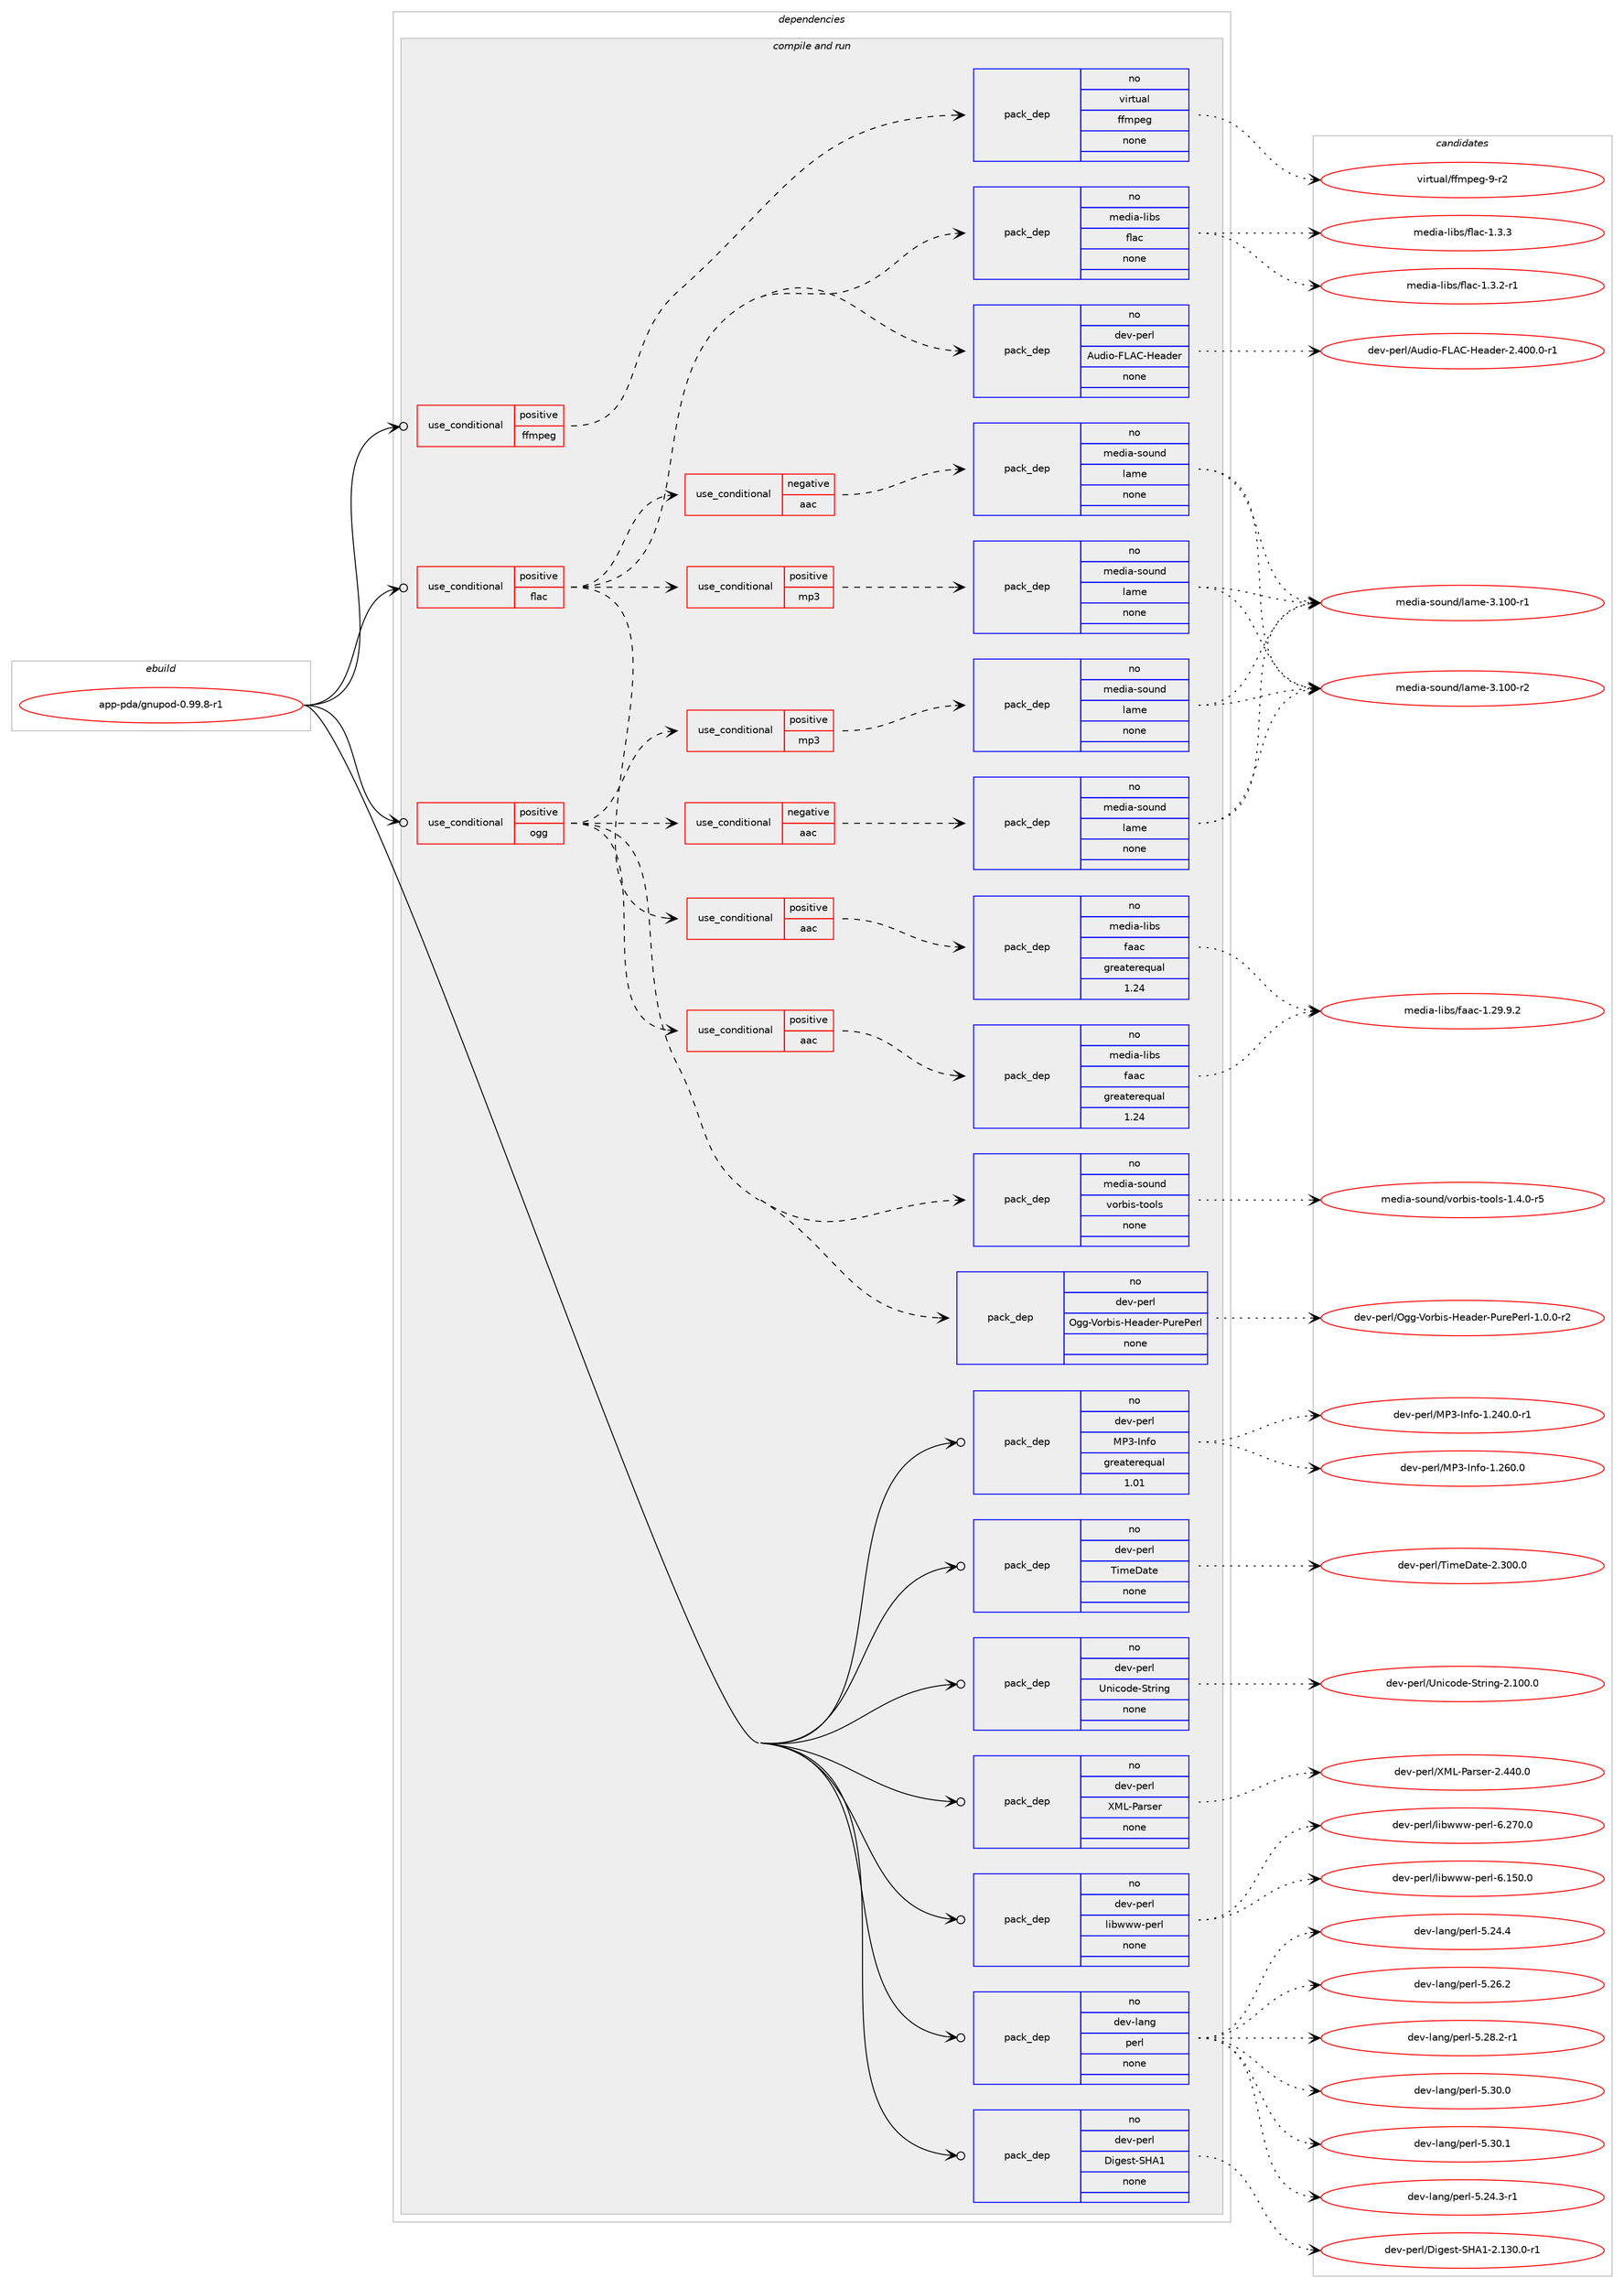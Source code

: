 digraph prolog {

# *************
# Graph options
# *************

newrank=true;
concentrate=true;
compound=true;
graph [rankdir=LR,fontname=Helvetica,fontsize=10,ranksep=1.5];#, ranksep=2.5, nodesep=0.2];
edge  [arrowhead=vee];
node  [fontname=Helvetica,fontsize=10];

# **********
# The ebuild
# **********

subgraph cluster_leftcol {
color=gray;
rank=same;
label=<<i>ebuild</i>>;
id [label="app-pda/gnupod-0.99.8-r1", color=red, width=4, href="../app-pda/gnupod-0.99.8-r1.svg"];
}

# ****************
# The dependencies
# ****************

subgraph cluster_midcol {
color=gray;
label=<<i>dependencies</i>>;
subgraph cluster_compile {
fillcolor="#eeeeee";
style=filled;
label=<<i>compile</i>>;
}
subgraph cluster_compileandrun {
fillcolor="#eeeeee";
style=filled;
label=<<i>compile and run</i>>;
subgraph cond120303 {
dependency504653 [label=<<TABLE BORDER="0" CELLBORDER="1" CELLSPACING="0" CELLPADDING="4"><TR><TD ROWSPAN="3" CELLPADDING="10">use_conditional</TD></TR><TR><TD>positive</TD></TR><TR><TD>ffmpeg</TD></TR></TABLE>>, shape=none, color=red];
subgraph pack375228 {
dependency504654 [label=<<TABLE BORDER="0" CELLBORDER="1" CELLSPACING="0" CELLPADDING="4" WIDTH="220"><TR><TD ROWSPAN="6" CELLPADDING="30">pack_dep</TD></TR><TR><TD WIDTH="110">no</TD></TR><TR><TD>virtual</TD></TR><TR><TD>ffmpeg</TD></TR><TR><TD>none</TD></TR><TR><TD></TD></TR></TABLE>>, shape=none, color=blue];
}
dependency504653:e -> dependency504654:w [weight=20,style="dashed",arrowhead="vee"];
}
id:e -> dependency504653:w [weight=20,style="solid",arrowhead="odotvee"];
subgraph cond120304 {
dependency504655 [label=<<TABLE BORDER="0" CELLBORDER="1" CELLSPACING="0" CELLPADDING="4"><TR><TD ROWSPAN="3" CELLPADDING="10">use_conditional</TD></TR><TR><TD>positive</TD></TR><TR><TD>flac</TD></TR></TABLE>>, shape=none, color=red];
subgraph pack375229 {
dependency504656 [label=<<TABLE BORDER="0" CELLBORDER="1" CELLSPACING="0" CELLPADDING="4" WIDTH="220"><TR><TD ROWSPAN="6" CELLPADDING="30">pack_dep</TD></TR><TR><TD WIDTH="110">no</TD></TR><TR><TD>dev-perl</TD></TR><TR><TD>Audio-FLAC-Header</TD></TR><TR><TD>none</TD></TR><TR><TD></TD></TR></TABLE>>, shape=none, color=blue];
}
dependency504655:e -> dependency504656:w [weight=20,style="dashed",arrowhead="vee"];
subgraph pack375230 {
dependency504657 [label=<<TABLE BORDER="0" CELLBORDER="1" CELLSPACING="0" CELLPADDING="4" WIDTH="220"><TR><TD ROWSPAN="6" CELLPADDING="30">pack_dep</TD></TR><TR><TD WIDTH="110">no</TD></TR><TR><TD>media-libs</TD></TR><TR><TD>flac</TD></TR><TR><TD>none</TD></TR><TR><TD></TD></TR></TABLE>>, shape=none, color=blue];
}
dependency504655:e -> dependency504657:w [weight=20,style="dashed",arrowhead="vee"];
subgraph cond120305 {
dependency504658 [label=<<TABLE BORDER="0" CELLBORDER="1" CELLSPACING="0" CELLPADDING="4"><TR><TD ROWSPAN="3" CELLPADDING="10">use_conditional</TD></TR><TR><TD>positive</TD></TR><TR><TD>aac</TD></TR></TABLE>>, shape=none, color=red];
subgraph pack375231 {
dependency504659 [label=<<TABLE BORDER="0" CELLBORDER="1" CELLSPACING="0" CELLPADDING="4" WIDTH="220"><TR><TD ROWSPAN="6" CELLPADDING="30">pack_dep</TD></TR><TR><TD WIDTH="110">no</TD></TR><TR><TD>media-libs</TD></TR><TR><TD>faac</TD></TR><TR><TD>greaterequal</TD></TR><TR><TD>1.24</TD></TR></TABLE>>, shape=none, color=blue];
}
dependency504658:e -> dependency504659:w [weight=20,style="dashed",arrowhead="vee"];
}
dependency504655:e -> dependency504658:w [weight=20,style="dashed",arrowhead="vee"];
subgraph cond120306 {
dependency504660 [label=<<TABLE BORDER="0" CELLBORDER="1" CELLSPACING="0" CELLPADDING="4"><TR><TD ROWSPAN="3" CELLPADDING="10">use_conditional</TD></TR><TR><TD>positive</TD></TR><TR><TD>mp3</TD></TR></TABLE>>, shape=none, color=red];
subgraph pack375232 {
dependency504661 [label=<<TABLE BORDER="0" CELLBORDER="1" CELLSPACING="0" CELLPADDING="4" WIDTH="220"><TR><TD ROWSPAN="6" CELLPADDING="30">pack_dep</TD></TR><TR><TD WIDTH="110">no</TD></TR><TR><TD>media-sound</TD></TR><TR><TD>lame</TD></TR><TR><TD>none</TD></TR><TR><TD></TD></TR></TABLE>>, shape=none, color=blue];
}
dependency504660:e -> dependency504661:w [weight=20,style="dashed",arrowhead="vee"];
}
dependency504655:e -> dependency504660:w [weight=20,style="dashed",arrowhead="vee"];
subgraph cond120307 {
dependency504662 [label=<<TABLE BORDER="0" CELLBORDER="1" CELLSPACING="0" CELLPADDING="4"><TR><TD ROWSPAN="3" CELLPADDING="10">use_conditional</TD></TR><TR><TD>negative</TD></TR><TR><TD>aac</TD></TR></TABLE>>, shape=none, color=red];
subgraph pack375233 {
dependency504663 [label=<<TABLE BORDER="0" CELLBORDER="1" CELLSPACING="0" CELLPADDING="4" WIDTH="220"><TR><TD ROWSPAN="6" CELLPADDING="30">pack_dep</TD></TR><TR><TD WIDTH="110">no</TD></TR><TR><TD>media-sound</TD></TR><TR><TD>lame</TD></TR><TR><TD>none</TD></TR><TR><TD></TD></TR></TABLE>>, shape=none, color=blue];
}
dependency504662:e -> dependency504663:w [weight=20,style="dashed",arrowhead="vee"];
}
dependency504655:e -> dependency504662:w [weight=20,style="dashed",arrowhead="vee"];
}
id:e -> dependency504655:w [weight=20,style="solid",arrowhead="odotvee"];
subgraph cond120308 {
dependency504664 [label=<<TABLE BORDER="0" CELLBORDER="1" CELLSPACING="0" CELLPADDING="4"><TR><TD ROWSPAN="3" CELLPADDING="10">use_conditional</TD></TR><TR><TD>positive</TD></TR><TR><TD>ogg</TD></TR></TABLE>>, shape=none, color=red];
subgraph pack375234 {
dependency504665 [label=<<TABLE BORDER="0" CELLBORDER="1" CELLSPACING="0" CELLPADDING="4" WIDTH="220"><TR><TD ROWSPAN="6" CELLPADDING="30">pack_dep</TD></TR><TR><TD WIDTH="110">no</TD></TR><TR><TD>dev-perl</TD></TR><TR><TD>Ogg-Vorbis-Header-PurePerl</TD></TR><TR><TD>none</TD></TR><TR><TD></TD></TR></TABLE>>, shape=none, color=blue];
}
dependency504664:e -> dependency504665:w [weight=20,style="dashed",arrowhead="vee"];
subgraph pack375235 {
dependency504666 [label=<<TABLE BORDER="0" CELLBORDER="1" CELLSPACING="0" CELLPADDING="4" WIDTH="220"><TR><TD ROWSPAN="6" CELLPADDING="30">pack_dep</TD></TR><TR><TD WIDTH="110">no</TD></TR><TR><TD>media-sound</TD></TR><TR><TD>vorbis-tools</TD></TR><TR><TD>none</TD></TR><TR><TD></TD></TR></TABLE>>, shape=none, color=blue];
}
dependency504664:e -> dependency504666:w [weight=20,style="dashed",arrowhead="vee"];
subgraph cond120309 {
dependency504667 [label=<<TABLE BORDER="0" CELLBORDER="1" CELLSPACING="0" CELLPADDING="4"><TR><TD ROWSPAN="3" CELLPADDING="10">use_conditional</TD></TR><TR><TD>positive</TD></TR><TR><TD>aac</TD></TR></TABLE>>, shape=none, color=red];
subgraph pack375236 {
dependency504668 [label=<<TABLE BORDER="0" CELLBORDER="1" CELLSPACING="0" CELLPADDING="4" WIDTH="220"><TR><TD ROWSPAN="6" CELLPADDING="30">pack_dep</TD></TR><TR><TD WIDTH="110">no</TD></TR><TR><TD>media-libs</TD></TR><TR><TD>faac</TD></TR><TR><TD>greaterequal</TD></TR><TR><TD>1.24</TD></TR></TABLE>>, shape=none, color=blue];
}
dependency504667:e -> dependency504668:w [weight=20,style="dashed",arrowhead="vee"];
}
dependency504664:e -> dependency504667:w [weight=20,style="dashed",arrowhead="vee"];
subgraph cond120310 {
dependency504669 [label=<<TABLE BORDER="0" CELLBORDER="1" CELLSPACING="0" CELLPADDING="4"><TR><TD ROWSPAN="3" CELLPADDING="10">use_conditional</TD></TR><TR><TD>positive</TD></TR><TR><TD>mp3</TD></TR></TABLE>>, shape=none, color=red];
subgraph pack375237 {
dependency504670 [label=<<TABLE BORDER="0" CELLBORDER="1" CELLSPACING="0" CELLPADDING="4" WIDTH="220"><TR><TD ROWSPAN="6" CELLPADDING="30">pack_dep</TD></TR><TR><TD WIDTH="110">no</TD></TR><TR><TD>media-sound</TD></TR><TR><TD>lame</TD></TR><TR><TD>none</TD></TR><TR><TD></TD></TR></TABLE>>, shape=none, color=blue];
}
dependency504669:e -> dependency504670:w [weight=20,style="dashed",arrowhead="vee"];
}
dependency504664:e -> dependency504669:w [weight=20,style="dashed",arrowhead="vee"];
subgraph cond120311 {
dependency504671 [label=<<TABLE BORDER="0" CELLBORDER="1" CELLSPACING="0" CELLPADDING="4"><TR><TD ROWSPAN="3" CELLPADDING="10">use_conditional</TD></TR><TR><TD>negative</TD></TR><TR><TD>aac</TD></TR></TABLE>>, shape=none, color=red];
subgraph pack375238 {
dependency504672 [label=<<TABLE BORDER="0" CELLBORDER="1" CELLSPACING="0" CELLPADDING="4" WIDTH="220"><TR><TD ROWSPAN="6" CELLPADDING="30">pack_dep</TD></TR><TR><TD WIDTH="110">no</TD></TR><TR><TD>media-sound</TD></TR><TR><TD>lame</TD></TR><TR><TD>none</TD></TR><TR><TD></TD></TR></TABLE>>, shape=none, color=blue];
}
dependency504671:e -> dependency504672:w [weight=20,style="dashed",arrowhead="vee"];
}
dependency504664:e -> dependency504671:w [weight=20,style="dashed",arrowhead="vee"];
}
id:e -> dependency504664:w [weight=20,style="solid",arrowhead="odotvee"];
subgraph pack375239 {
dependency504673 [label=<<TABLE BORDER="0" CELLBORDER="1" CELLSPACING="0" CELLPADDING="4" WIDTH="220"><TR><TD ROWSPAN="6" CELLPADDING="30">pack_dep</TD></TR><TR><TD WIDTH="110">no</TD></TR><TR><TD>dev-lang</TD></TR><TR><TD>perl</TD></TR><TR><TD>none</TD></TR><TR><TD></TD></TR></TABLE>>, shape=none, color=blue];
}
id:e -> dependency504673:w [weight=20,style="solid",arrowhead="odotvee"];
subgraph pack375240 {
dependency504674 [label=<<TABLE BORDER="0" CELLBORDER="1" CELLSPACING="0" CELLPADDING="4" WIDTH="220"><TR><TD ROWSPAN="6" CELLPADDING="30">pack_dep</TD></TR><TR><TD WIDTH="110">no</TD></TR><TR><TD>dev-perl</TD></TR><TR><TD>Digest-SHA1</TD></TR><TR><TD>none</TD></TR><TR><TD></TD></TR></TABLE>>, shape=none, color=blue];
}
id:e -> dependency504674:w [weight=20,style="solid",arrowhead="odotvee"];
subgraph pack375241 {
dependency504675 [label=<<TABLE BORDER="0" CELLBORDER="1" CELLSPACING="0" CELLPADDING="4" WIDTH="220"><TR><TD ROWSPAN="6" CELLPADDING="30">pack_dep</TD></TR><TR><TD WIDTH="110">no</TD></TR><TR><TD>dev-perl</TD></TR><TR><TD>MP3-Info</TD></TR><TR><TD>greaterequal</TD></TR><TR><TD>1.01</TD></TR></TABLE>>, shape=none, color=blue];
}
id:e -> dependency504675:w [weight=20,style="solid",arrowhead="odotvee"];
subgraph pack375242 {
dependency504676 [label=<<TABLE BORDER="0" CELLBORDER="1" CELLSPACING="0" CELLPADDING="4" WIDTH="220"><TR><TD ROWSPAN="6" CELLPADDING="30">pack_dep</TD></TR><TR><TD WIDTH="110">no</TD></TR><TR><TD>dev-perl</TD></TR><TR><TD>TimeDate</TD></TR><TR><TD>none</TD></TR><TR><TD></TD></TR></TABLE>>, shape=none, color=blue];
}
id:e -> dependency504676:w [weight=20,style="solid",arrowhead="odotvee"];
subgraph pack375243 {
dependency504677 [label=<<TABLE BORDER="0" CELLBORDER="1" CELLSPACING="0" CELLPADDING="4" WIDTH="220"><TR><TD ROWSPAN="6" CELLPADDING="30">pack_dep</TD></TR><TR><TD WIDTH="110">no</TD></TR><TR><TD>dev-perl</TD></TR><TR><TD>Unicode-String</TD></TR><TR><TD>none</TD></TR><TR><TD></TD></TR></TABLE>>, shape=none, color=blue];
}
id:e -> dependency504677:w [weight=20,style="solid",arrowhead="odotvee"];
subgraph pack375244 {
dependency504678 [label=<<TABLE BORDER="0" CELLBORDER="1" CELLSPACING="0" CELLPADDING="4" WIDTH="220"><TR><TD ROWSPAN="6" CELLPADDING="30">pack_dep</TD></TR><TR><TD WIDTH="110">no</TD></TR><TR><TD>dev-perl</TD></TR><TR><TD>XML-Parser</TD></TR><TR><TD>none</TD></TR><TR><TD></TD></TR></TABLE>>, shape=none, color=blue];
}
id:e -> dependency504678:w [weight=20,style="solid",arrowhead="odotvee"];
subgraph pack375245 {
dependency504679 [label=<<TABLE BORDER="0" CELLBORDER="1" CELLSPACING="0" CELLPADDING="4" WIDTH="220"><TR><TD ROWSPAN="6" CELLPADDING="30">pack_dep</TD></TR><TR><TD WIDTH="110">no</TD></TR><TR><TD>dev-perl</TD></TR><TR><TD>libwww-perl</TD></TR><TR><TD>none</TD></TR><TR><TD></TD></TR></TABLE>>, shape=none, color=blue];
}
id:e -> dependency504679:w [weight=20,style="solid",arrowhead="odotvee"];
}
subgraph cluster_run {
fillcolor="#eeeeee";
style=filled;
label=<<i>run</i>>;
}
}

# **************
# The candidates
# **************

subgraph cluster_choices {
rank=same;
color=gray;
label=<<i>candidates</i>>;

subgraph choice375228 {
color=black;
nodesep=1;
choice118105114116117971084710210210911210110345574511450 [label="virtual/ffmpeg-9-r2", color=red, width=4,href="../virtual/ffmpeg-9-r2.svg"];
dependency504654:e -> choice118105114116117971084710210210911210110345574511450:w [style=dotted,weight="100"];
}
subgraph choice375229 {
color=black;
nodesep=1;
choice100101118451121011141084765117100105111457076656745721019710010111445504652484846484511449 [label="dev-perl/Audio-FLAC-Header-2.400.0-r1", color=red, width=4,href="../dev-perl/Audio-FLAC-Header-2.400.0-r1.svg"];
dependency504656:e -> choice100101118451121011141084765117100105111457076656745721019710010111445504652484846484511449:w [style=dotted,weight="100"];
}
subgraph choice375230 {
color=black;
nodesep=1;
choice1091011001059745108105981154710210897994549465146504511449 [label="media-libs/flac-1.3.2-r1", color=red, width=4,href="../media-libs/flac-1.3.2-r1.svg"];
choice109101100105974510810598115471021089799454946514651 [label="media-libs/flac-1.3.3", color=red, width=4,href="../media-libs/flac-1.3.3.svg"];
dependency504657:e -> choice1091011001059745108105981154710210897994549465146504511449:w [style=dotted,weight="100"];
dependency504657:e -> choice109101100105974510810598115471021089799454946514651:w [style=dotted,weight="100"];
}
subgraph choice375231 {
color=black;
nodesep=1;
choice10910110010597451081059811547102979799454946505746574650 [label="media-libs/faac-1.29.9.2", color=red, width=4,href="../media-libs/faac-1.29.9.2.svg"];
dependency504659:e -> choice10910110010597451081059811547102979799454946505746574650:w [style=dotted,weight="100"];
}
subgraph choice375232 {
color=black;
nodesep=1;
choice109101100105974511511111711010047108971091014551464948484511449 [label="media-sound/lame-3.100-r1", color=red, width=4,href="../media-sound/lame-3.100-r1.svg"];
choice109101100105974511511111711010047108971091014551464948484511450 [label="media-sound/lame-3.100-r2", color=red, width=4,href="../media-sound/lame-3.100-r2.svg"];
dependency504661:e -> choice109101100105974511511111711010047108971091014551464948484511449:w [style=dotted,weight="100"];
dependency504661:e -> choice109101100105974511511111711010047108971091014551464948484511450:w [style=dotted,weight="100"];
}
subgraph choice375233 {
color=black;
nodesep=1;
choice109101100105974511511111711010047108971091014551464948484511449 [label="media-sound/lame-3.100-r1", color=red, width=4,href="../media-sound/lame-3.100-r1.svg"];
choice109101100105974511511111711010047108971091014551464948484511450 [label="media-sound/lame-3.100-r2", color=red, width=4,href="../media-sound/lame-3.100-r2.svg"];
dependency504663:e -> choice109101100105974511511111711010047108971091014551464948484511449:w [style=dotted,weight="100"];
dependency504663:e -> choice109101100105974511511111711010047108971091014551464948484511450:w [style=dotted,weight="100"];
}
subgraph choice375234 {
color=black;
nodesep=1;
choice1001011184511210111410847791031034586111114981051154572101971001011144580117114101801011141084549464846484511450 [label="dev-perl/Ogg-Vorbis-Header-PurePerl-1.0.0-r2", color=red, width=4,href="../dev-perl/Ogg-Vorbis-Header-PurePerl-1.0.0-r2.svg"];
dependency504665:e -> choice1001011184511210111410847791031034586111114981051154572101971001011144580117114101801011141084549464846484511450:w [style=dotted,weight="100"];
}
subgraph choice375235 {
color=black;
nodesep=1;
choice10910110010597451151111171101004711811111498105115451161111111081154549465246484511453 [label="media-sound/vorbis-tools-1.4.0-r5", color=red, width=4,href="../media-sound/vorbis-tools-1.4.0-r5.svg"];
dependency504666:e -> choice10910110010597451151111171101004711811111498105115451161111111081154549465246484511453:w [style=dotted,weight="100"];
}
subgraph choice375236 {
color=black;
nodesep=1;
choice10910110010597451081059811547102979799454946505746574650 [label="media-libs/faac-1.29.9.2", color=red, width=4,href="../media-libs/faac-1.29.9.2.svg"];
dependency504668:e -> choice10910110010597451081059811547102979799454946505746574650:w [style=dotted,weight="100"];
}
subgraph choice375237 {
color=black;
nodesep=1;
choice109101100105974511511111711010047108971091014551464948484511449 [label="media-sound/lame-3.100-r1", color=red, width=4,href="../media-sound/lame-3.100-r1.svg"];
choice109101100105974511511111711010047108971091014551464948484511450 [label="media-sound/lame-3.100-r2", color=red, width=4,href="../media-sound/lame-3.100-r2.svg"];
dependency504670:e -> choice109101100105974511511111711010047108971091014551464948484511449:w [style=dotted,weight="100"];
dependency504670:e -> choice109101100105974511511111711010047108971091014551464948484511450:w [style=dotted,weight="100"];
}
subgraph choice375238 {
color=black;
nodesep=1;
choice109101100105974511511111711010047108971091014551464948484511449 [label="media-sound/lame-3.100-r1", color=red, width=4,href="../media-sound/lame-3.100-r1.svg"];
choice109101100105974511511111711010047108971091014551464948484511450 [label="media-sound/lame-3.100-r2", color=red, width=4,href="../media-sound/lame-3.100-r2.svg"];
dependency504672:e -> choice109101100105974511511111711010047108971091014551464948484511449:w [style=dotted,weight="100"];
dependency504672:e -> choice109101100105974511511111711010047108971091014551464948484511450:w [style=dotted,weight="100"];
}
subgraph choice375239 {
color=black;
nodesep=1;
choice100101118451089711010347112101114108455346505246514511449 [label="dev-lang/perl-5.24.3-r1", color=red, width=4,href="../dev-lang/perl-5.24.3-r1.svg"];
choice10010111845108971101034711210111410845534650524652 [label="dev-lang/perl-5.24.4", color=red, width=4,href="../dev-lang/perl-5.24.4.svg"];
choice10010111845108971101034711210111410845534650544650 [label="dev-lang/perl-5.26.2", color=red, width=4,href="../dev-lang/perl-5.26.2.svg"];
choice100101118451089711010347112101114108455346505646504511449 [label="dev-lang/perl-5.28.2-r1", color=red, width=4,href="../dev-lang/perl-5.28.2-r1.svg"];
choice10010111845108971101034711210111410845534651484648 [label="dev-lang/perl-5.30.0", color=red, width=4,href="../dev-lang/perl-5.30.0.svg"];
choice10010111845108971101034711210111410845534651484649 [label="dev-lang/perl-5.30.1", color=red, width=4,href="../dev-lang/perl-5.30.1.svg"];
dependency504673:e -> choice100101118451089711010347112101114108455346505246514511449:w [style=dotted,weight="100"];
dependency504673:e -> choice10010111845108971101034711210111410845534650524652:w [style=dotted,weight="100"];
dependency504673:e -> choice10010111845108971101034711210111410845534650544650:w [style=dotted,weight="100"];
dependency504673:e -> choice100101118451089711010347112101114108455346505646504511449:w [style=dotted,weight="100"];
dependency504673:e -> choice10010111845108971101034711210111410845534651484648:w [style=dotted,weight="100"];
dependency504673:e -> choice10010111845108971101034711210111410845534651484649:w [style=dotted,weight="100"];
}
subgraph choice375240 {
color=black;
nodesep=1;
choice100101118451121011141084768105103101115116458372654945504649514846484511449 [label="dev-perl/Digest-SHA1-2.130.0-r1", color=red, width=4,href="../dev-perl/Digest-SHA1-2.130.0-r1.svg"];
dependency504674:e -> choice100101118451121011141084768105103101115116458372654945504649514846484511449:w [style=dotted,weight="100"];
}
subgraph choice375241 {
color=black;
nodesep=1;
choice1001011184511210111410847778051457311010211145494650524846484511449 [label="dev-perl/MP3-Info-1.240.0-r1", color=red, width=4,href="../dev-perl/MP3-Info-1.240.0-r1.svg"];
choice100101118451121011141084777805145731101021114549465054484648 [label="dev-perl/MP3-Info-1.260.0", color=red, width=4,href="../dev-perl/MP3-Info-1.260.0.svg"];
dependency504675:e -> choice1001011184511210111410847778051457311010211145494650524846484511449:w [style=dotted,weight="100"];
dependency504675:e -> choice100101118451121011141084777805145731101021114549465054484648:w [style=dotted,weight="100"];
}
subgraph choice375242 {
color=black;
nodesep=1;
choice10010111845112101114108478410510910168971161014550465148484648 [label="dev-perl/TimeDate-2.300.0", color=red, width=4,href="../dev-perl/TimeDate-2.300.0.svg"];
dependency504676:e -> choice10010111845112101114108478410510910168971161014550465148484648:w [style=dotted,weight="100"];
}
subgraph choice375243 {
color=black;
nodesep=1;
choice1001011184511210111410847851101059911110010145831161141051101034550464948484648 [label="dev-perl/Unicode-String-2.100.0", color=red, width=4,href="../dev-perl/Unicode-String-2.100.0.svg"];
dependency504677:e -> choice1001011184511210111410847851101059911110010145831161141051101034550464948484648:w [style=dotted,weight="100"];
}
subgraph choice375244 {
color=black;
nodesep=1;
choice10010111845112101114108478877764580971141151011144550465252484648 [label="dev-perl/XML-Parser-2.440.0", color=red, width=4,href="../dev-perl/XML-Parser-2.440.0.svg"];
dependency504678:e -> choice10010111845112101114108478877764580971141151011144550465252484648:w [style=dotted,weight="100"];
}
subgraph choice375245 {
color=black;
nodesep=1;
choice100101118451121011141084710810598119119119451121011141084554464953484648 [label="dev-perl/libwww-perl-6.150.0", color=red, width=4,href="../dev-perl/libwww-perl-6.150.0.svg"];
choice100101118451121011141084710810598119119119451121011141084554465055484648 [label="dev-perl/libwww-perl-6.270.0", color=red, width=4,href="../dev-perl/libwww-perl-6.270.0.svg"];
dependency504679:e -> choice100101118451121011141084710810598119119119451121011141084554464953484648:w [style=dotted,weight="100"];
dependency504679:e -> choice100101118451121011141084710810598119119119451121011141084554465055484648:w [style=dotted,weight="100"];
}
}

}
